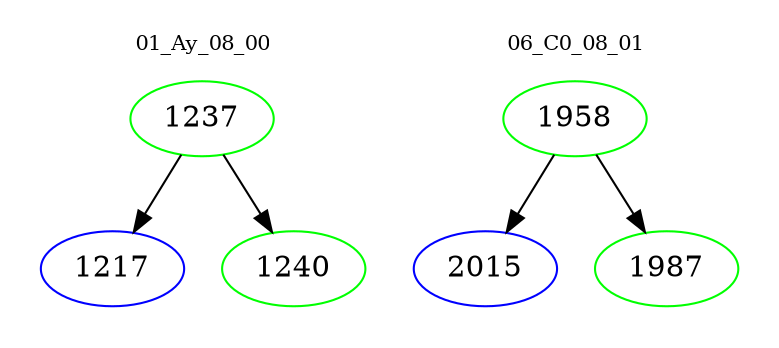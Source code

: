 digraph{
subgraph cluster_0 {
color = white
label = "01_Ay_08_00";
fontsize=10;
T0_1237 [label="1237", color="green"]
T0_1237 -> T0_1217 [color="black"]
T0_1217 [label="1217", color="blue"]
T0_1237 -> T0_1240 [color="black"]
T0_1240 [label="1240", color="green"]
}
subgraph cluster_1 {
color = white
label = "06_C0_08_01";
fontsize=10;
T1_1958 [label="1958", color="green"]
T1_1958 -> T1_2015 [color="black"]
T1_2015 [label="2015", color="blue"]
T1_1958 -> T1_1987 [color="black"]
T1_1987 [label="1987", color="green"]
}
}
